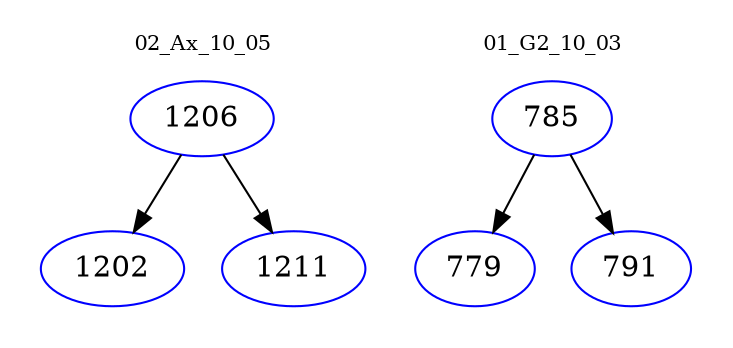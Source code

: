 digraph{
subgraph cluster_0 {
color = white
label = "02_Ax_10_05";
fontsize=10;
T0_1206 [label="1206", color="blue"]
T0_1206 -> T0_1202 [color="black"]
T0_1202 [label="1202", color="blue"]
T0_1206 -> T0_1211 [color="black"]
T0_1211 [label="1211", color="blue"]
}
subgraph cluster_1 {
color = white
label = "01_G2_10_03";
fontsize=10;
T1_785 [label="785", color="blue"]
T1_785 -> T1_779 [color="black"]
T1_779 [label="779", color="blue"]
T1_785 -> T1_791 [color="black"]
T1_791 [label="791", color="blue"]
}
}
